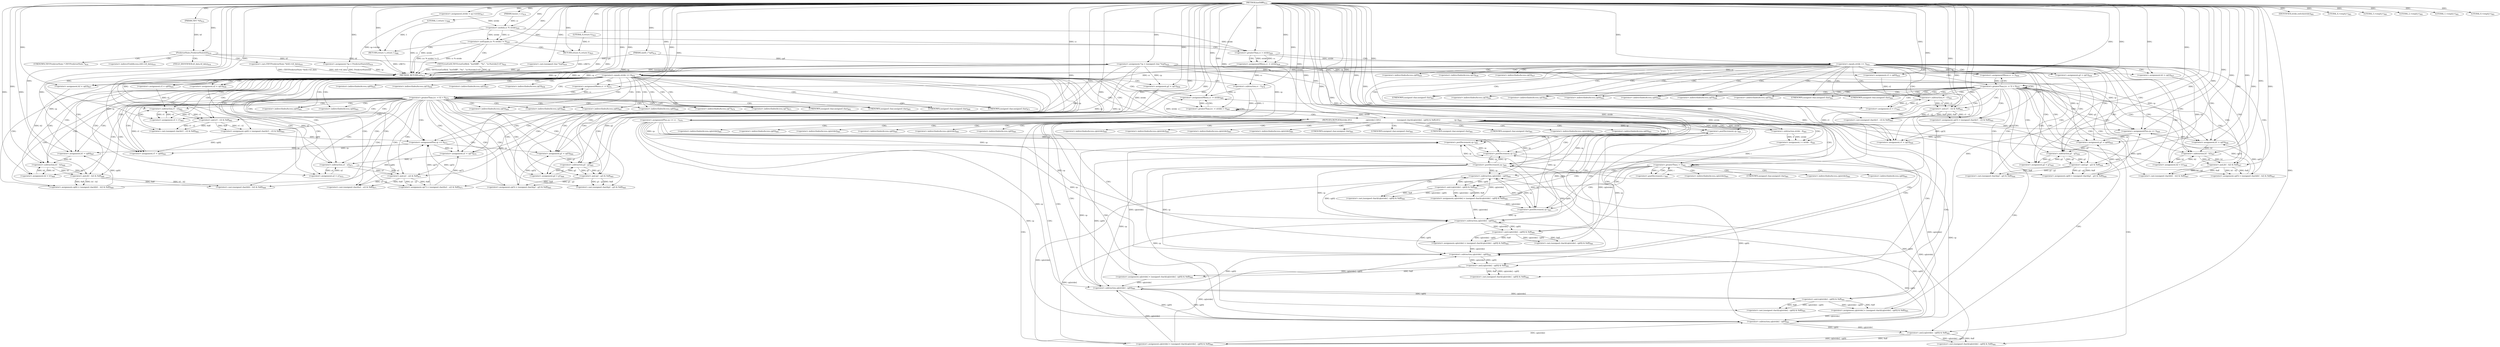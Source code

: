 digraph "horDiff8" {  
"37765" [label = <(METHOD,horDiff8)<SUB>614</SUB>> ]
"38162" [label = <(METHOD_RETURN,int)<SUB>614</SUB>> ]
"37766" [label = <(PARAM,TIFF *tif)<SUB>614</SUB>> ]
"37767" [label = <(PARAM,uint8_t *cp0)<SUB>614</SUB>> ]
"37768" [label = <(PARAM,tmsize_t cc)<SUB>614</SUB>> ]
"37771" [label = <(&lt;operator&gt;.assignment,*sp = PredictorState(tif))<SUB>616</SUB>> ]
"37782" [label = <(&lt;operator&gt;.assignment,stride = sp-&gt;stride)<SUB>617</SUB>> ]
"37788" [label = <(&lt;operator&gt;.assignment,*cp = (unsigned char *)cp0)<SUB>618</SUB>> ]
"38160" [label = <(RETURN,return 1;,return 1;)<SUB>688</SUB>> ]
"37794" [label = <(&lt;operator&gt;.notEquals,(cc % stride) != 0)<SUB>620</SUB>> ]
"37808" [label = <(&lt;operator&gt;.greaterThan,cc &gt; stride)<SUB>626</SUB>> ]
"38161" [label = <(LITERAL,1,return 1;)<SUB>688</SUB>> ]
"37773" [label = <(PredictorState,PredictorState(tif))<SUB>616</SUB>> ]
"37790" [label = <(&lt;operator&gt;.cast,(unsigned char *)cp0)<SUB>618</SUB>> ]
"37800" [label = <(TIFFErrorExtR,TIFFErrorExtR(tif, &quot;horDiff8&quot;, &quot;%s&quot;, &quot;(cc%stride)!=0&quot;))<SUB>622</SUB>> ]
"37805" [label = <(RETURN,return 0;,return 0;)<SUB>623</SUB>> ]
"37812" [label = <(&lt;operator&gt;.assignmentMinus,cc -= stride)<SUB>628</SUB>> ]
"37776" [label = <(&lt;operator&gt;.cast,(TIFFPredictorState *)(tif)-&gt;tif_data)<SUB>616</SUB>> ]
"37795" [label = <(&lt;operator&gt;.modulo,cc % stride)<SUB>620</SUB>> ]
"37806" [label = <(LITERAL,0,return 0;)<SUB>623</SUB>> ]
"37816" [label = <(&lt;operator&gt;.equals,stride == 3)<SUB>632</SUB>> ]
"37824" [label = <(&lt;operator&gt;.assignment,r2 = cp[0])<SUB>635</SUB>> ]
"37830" [label = <(&lt;operator&gt;.assignment,g2 = cp[1])<SUB>636</SUB>> ]
"37836" [label = <(&lt;operator&gt;.assignment,b2 = cp[2])<SUB>637</SUB>> ]
"37903" [label = <(&lt;operator&gt;.greaterThan,(cc -= 3) &gt; 0)<SUB>650</SUB>> ]
"37843" [label = <(&lt;operator&gt;.assignment,r1 = cp[3])<SUB>640</SUB>> ]
"37848" [label = <(&lt;operator&gt;.assignment,cp[3] = (unsigned char)((r1 - r2) &amp; 0xff))<SUB>641</SUB>> ]
"37859" [label = <(&lt;operator&gt;.assignment,r2 = r1)<SUB>642</SUB>> ]
"37862" [label = <(&lt;operator&gt;.assignment,g1 = cp[4])<SUB>643</SUB>> ]
"37867" [label = <(&lt;operator&gt;.assignment,cp[4] = (unsigned char)((g1 - g2) &amp; 0xff))<SUB>644</SUB>> ]
"37878" [label = <(&lt;operator&gt;.assignment,g2 = g1)<SUB>645</SUB>> ]
"37881" [label = <(&lt;operator&gt;.assignment,b1 = cp[5])<SUB>646</SUB>> ]
"37886" [label = <(&lt;operator&gt;.assignment,cp[5] = (unsigned char)((b1 - b2) &amp; 0xff))<SUB>647</SUB>> ]
"37897" [label = <(&lt;operator&gt;.assignment,b2 = b1)<SUB>648</SUB>> ]
"37900" [label = <(&lt;operator&gt;.assignmentPlus,cp += 3)<SUB>649</SUB>> ]
"37911" [label = <(&lt;operator&gt;.equals,stride == 4)<SUB>652</SUB>> ]
"37904" [label = <(&lt;operator&gt;.assignmentMinus,cc -= 3)<SUB>650</SUB>> ]
"37920" [label = <(&lt;operator&gt;.assignment,r2 = cp[0])<SUB>655</SUB>> ]
"37926" [label = <(&lt;operator&gt;.assignment,g2 = cp[1])<SUB>656</SUB>> ]
"37932" [label = <(&lt;operator&gt;.assignment,b2 = cp[2])<SUB>657</SUB>> ]
"37938" [label = <(&lt;operator&gt;.assignment,a2 = cp[3])<SUB>658</SUB>> ]
"37852" [label = <(&lt;operator&gt;.cast,(unsigned char)((r1 - r2) &amp; 0xff))<SUB>641</SUB>> ]
"37871" [label = <(&lt;operator&gt;.cast,(unsigned char)((g1 - g2) &amp; 0xff))<SUB>644</SUB>> ]
"37890" [label = <(&lt;operator&gt;.cast,(unsigned char)((b1 - b2) &amp; 0xff))<SUB>647</SUB>> ]
"38024" [label = <(&lt;operator&gt;.greaterThan,(cc -= 4) &gt; 0)<SUB>674</SUB>> ]
"38031" [label = <(&lt;operator&gt;.assignmentPlus,cp += cc - 1)<SUB>678</SUB>> ]
"37854" [label = <(&lt;operator&gt;.and,(r1 - r2) &amp; 0xff)<SUB>641</SUB>> ]
"37873" [label = <(&lt;operator&gt;.and,(g1 - g2) &amp; 0xff)<SUB>644</SUB>> ]
"37892" [label = <(&lt;operator&gt;.and,(b1 - b2) &amp; 0xff)<SUB>647</SUB>> ]
"37945" [label = <(&lt;operator&gt;.assignment,r1 = cp[4])<SUB>661</SUB>> ]
"37950" [label = <(&lt;operator&gt;.assignment,cp[4] = (unsigned char)((r1 - r2) &amp; 0xff))<SUB>662</SUB>> ]
"37961" [label = <(&lt;operator&gt;.assignment,r2 = r1)<SUB>663</SUB>> ]
"37964" [label = <(&lt;operator&gt;.assignment,g1 = cp[5])<SUB>664</SUB>> ]
"37969" [label = <(&lt;operator&gt;.assignment,cp[5] = (unsigned char)((g1 - g2) &amp; 0xff))<SUB>665</SUB>> ]
"37980" [label = <(&lt;operator&gt;.assignment,g2 = g1)<SUB>666</SUB>> ]
"37983" [label = <(&lt;operator&gt;.assignment,b1 = cp[6])<SUB>667</SUB>> ]
"37988" [label = <(&lt;operator&gt;.assignment,cp[6] = (unsigned char)((b1 - b2) &amp; 0xff))<SUB>668</SUB>> ]
"37999" [label = <(&lt;operator&gt;.assignment,b2 = b1)<SUB>669</SUB>> ]
"38002" [label = <(&lt;operator&gt;.assignment,a1 = cp[7])<SUB>670</SUB>> ]
"38007" [label = <(&lt;operator&gt;.assignment,cp[7] = (unsigned char)((a1 - a2) &amp; 0xff))<SUB>671</SUB>> ]
"38018" [label = <(&lt;operator&gt;.assignment,a2 = a1)<SUB>672</SUB>> ]
"38021" [label = <(&lt;operator&gt;.assignmentPlus,cp += 4)<SUB>673</SUB>> ]
"38155" [label = <(&lt;operator&gt;.greaterThan,(cc -= stride) &gt; 0)<SUB>685</SUB>> ]
"37855" [label = <(&lt;operator&gt;.subtraction,r1 - r2)<SUB>641</SUB>> ]
"37874" [label = <(&lt;operator&gt;.subtraction,g1 - g2)<SUB>644</SUB>> ]
"37893" [label = <(&lt;operator&gt;.subtraction,b1 - b2)<SUB>647</SUB>> ]
"38025" [label = <(&lt;operator&gt;.assignmentMinus,cc -= 4)<SUB>674</SUB>> ]
"38033" [label = <(&lt;operator&gt;.subtraction,cc - 1)<SUB>678</SUB>> ]
"38038" [label = <(REPEAT4,REPEAT4(stride,\012                        cp[stride] =\012                            (unsigned char)((cp[stride] - cp[0]) &amp; 0xff);\012                        cp--))<SUB>681</SUB>> ]
"37954" [label = <(&lt;operator&gt;.cast,(unsigned char)((r1 - r2) &amp; 0xff))<SUB>662</SUB>> ]
"37973" [label = <(&lt;operator&gt;.cast,(unsigned char)((g1 - g2) &amp; 0xff))<SUB>665</SUB>> ]
"37992" [label = <(&lt;operator&gt;.cast,(unsigned char)((b1 - b2) &amp; 0xff))<SUB>668</SUB>> ]
"38011" [label = <(&lt;operator&gt;.cast,(unsigned char)((a1 - a2) &amp; 0xff))<SUB>671</SUB>> ]
"38156" [label = <(&lt;operator&gt;.assignmentMinus,cc -= stride)<SUB>685</SUB>> ]
"37956" [label = <(&lt;operator&gt;.and,(r1 - r2) &amp; 0xff)<SUB>662</SUB>> ]
"37975" [label = <(&lt;operator&gt;.and,(g1 - g2) &amp; 0xff)<SUB>665</SUB>> ]
"37994" [label = <(&lt;operator&gt;.and,(b1 - b2) &amp; 0xff)<SUB>668</SUB>> ]
"38013" [label = <(&lt;operator&gt;.and,(a1 - a2) &amp; 0xff)<SUB>671</SUB>> ]
"37957" [label = <(&lt;operator&gt;.subtraction,r1 - r2)<SUB>662</SUB>> ]
"37976" [label = <(&lt;operator&gt;.subtraction,g1 - g2)<SUB>665</SUB>> ]
"37995" [label = <(&lt;operator&gt;.subtraction,b1 - b2)<SUB>668</SUB>> ]
"38014" [label = <(&lt;operator&gt;.subtraction,a1 - a2)<SUB>671</SUB>> ]
"38042" [label = <(IDENTIFIER,stride,switch(stride))<SUB>681</SUB>> ]
"38078" [label = <(LITERAL,4,&lt;empty&gt;)<SUB>681</SUB>> ]
"38079" [label = <(&lt;operator&gt;.assignment,cp[stride] = (unsigned char)((cp[stride] - cp[0]) &amp; 0xff))<SUB>681</SUB>> ]
"38094" [label = <(&lt;operator&gt;.postDecrement,cp--)<SUB>681</SUB>> ]
"38097" [label = <(LITERAL,3,&lt;empty&gt;)<SUB>681</SUB>> ]
"38098" [label = <(&lt;operator&gt;.assignment,cp[stride] = (unsigned char)((cp[stride] - cp[0]) &amp; 0xff))<SUB>681</SUB>> ]
"38113" [label = <(&lt;operator&gt;.postDecrement,cp--)<SUB>681</SUB>> ]
"38116" [label = <(LITERAL,2,&lt;empty&gt;)<SUB>681</SUB>> ]
"38117" [label = <(&lt;operator&gt;.assignment,cp[stride] = (unsigned char)((cp[stride] - cp[0]) &amp; 0xff))<SUB>681</SUB>> ]
"38132" [label = <(&lt;operator&gt;.postDecrement,cp--)<SUB>681</SUB>> ]
"38135" [label = <(LITERAL,1,&lt;empty&gt;)<SUB>681</SUB>> ]
"38136" [label = <(&lt;operator&gt;.assignment,cp[stride] = (unsigned char)((cp[stride] - cp[0]) &amp; 0xff))<SUB>681</SUB>> ]
"38151" [label = <(&lt;operator&gt;.postDecrement,cp--)<SUB>681</SUB>> ]
"38154" [label = <(LITERAL,0,&lt;empty&gt;)<SUB>681</SUB>> ]
"38054" [label = <(&lt;operator&gt;.greaterThan,i &gt; 0)<SUB>681</SUB>> ]
"38057" [label = <(&lt;operator&gt;.postDecrement,i--)<SUB>681</SUB>> ]
"38083" [label = <(&lt;operator&gt;.cast,(unsigned char)((cp[stride] - cp[0]) &amp; 0xff))<SUB>681</SUB>> ]
"38102" [label = <(&lt;operator&gt;.cast,(unsigned char)((cp[stride] - cp[0]) &amp; 0xff))<SUB>681</SUB>> ]
"38121" [label = <(&lt;operator&gt;.cast,(unsigned char)((cp[stride] - cp[0]) &amp; 0xff))<SUB>681</SUB>> ]
"38140" [label = <(&lt;operator&gt;.cast,(unsigned char)((cp[stride] - cp[0]) &amp; 0xff))<SUB>681</SUB>> ]
"38049" [label = <(&lt;operator&gt;.assignment,i = stride - 4)<SUB>681</SUB>> ]
"38060" [label = <(&lt;operator&gt;.assignment,cp[stride] = (unsigned char)((cp[stride] - cp[0]) &amp; 0xff))<SUB>681</SUB>> ]
"38075" [label = <(&lt;operator&gt;.postDecrement,cp--)<SUB>681</SUB>> ]
"38085" [label = <(&lt;operator&gt;.and,(cp[stride] - cp[0]) &amp; 0xff)<SUB>681</SUB>> ]
"38104" [label = <(&lt;operator&gt;.and,(cp[stride] - cp[0]) &amp; 0xff)<SUB>681</SUB>> ]
"38123" [label = <(&lt;operator&gt;.and,(cp[stride] - cp[0]) &amp; 0xff)<SUB>681</SUB>> ]
"38142" [label = <(&lt;operator&gt;.and,(cp[stride] - cp[0]) &amp; 0xff)<SUB>681</SUB>> ]
"38086" [label = <(&lt;operator&gt;.subtraction,cp[stride] - cp[0])<SUB>681</SUB>> ]
"38105" [label = <(&lt;operator&gt;.subtraction,cp[stride] - cp[0])<SUB>681</SUB>> ]
"38124" [label = <(&lt;operator&gt;.subtraction,cp[stride] - cp[0])<SUB>681</SUB>> ]
"38143" [label = <(&lt;operator&gt;.subtraction,cp[stride] - cp[0])<SUB>681</SUB>> ]
"38051" [label = <(&lt;operator&gt;.subtraction,stride - 4)<SUB>681</SUB>> ]
"38064" [label = <(&lt;operator&gt;.cast,(unsigned char)((cp[stride] - cp[0]) &amp; 0xff))<SUB>681</SUB>> ]
"38066" [label = <(&lt;operator&gt;.and,(cp[stride] - cp[0]) &amp; 0xff)<SUB>681</SUB>> ]
"38067" [label = <(&lt;operator&gt;.subtraction,cp[stride] - cp[0])<SUB>681</SUB>> ]
"37777" [label = <(UNKNOWN,TIFFPredictorState *,TIFFPredictorState *)<SUB>616</SUB>> ]
"37778" [label = <(&lt;operator&gt;.indirectFieldAccess,(tif)-&gt;tif_data)<SUB>616</SUB>> ]
"37780" [label = <(FIELD_IDENTIFIER,tif_data,tif_data)<SUB>616</SUB>> ]
"37826" [label = <(&lt;operator&gt;.indirectIndexAccess,cp[0])<SUB>635</SUB>> ]
"37832" [label = <(&lt;operator&gt;.indirectIndexAccess,cp[1])<SUB>636</SUB>> ]
"37838" [label = <(&lt;operator&gt;.indirectIndexAccess,cp[2])<SUB>637</SUB>> ]
"37845" [label = <(&lt;operator&gt;.indirectIndexAccess,cp[3])<SUB>640</SUB>> ]
"37849" [label = <(&lt;operator&gt;.indirectIndexAccess,cp[3])<SUB>641</SUB>> ]
"37864" [label = <(&lt;operator&gt;.indirectIndexAccess,cp[4])<SUB>643</SUB>> ]
"37868" [label = <(&lt;operator&gt;.indirectIndexAccess,cp[4])<SUB>644</SUB>> ]
"37883" [label = <(&lt;operator&gt;.indirectIndexAccess,cp[5])<SUB>646</SUB>> ]
"37887" [label = <(&lt;operator&gt;.indirectIndexAccess,cp[5])<SUB>647</SUB>> ]
"37853" [label = <(UNKNOWN,unsigned char,unsigned char)<SUB>641</SUB>> ]
"37872" [label = <(UNKNOWN,unsigned char,unsigned char)<SUB>644</SUB>> ]
"37891" [label = <(UNKNOWN,unsigned char,unsigned char)<SUB>647</SUB>> ]
"37922" [label = <(&lt;operator&gt;.indirectIndexAccess,cp[0])<SUB>655</SUB>> ]
"37928" [label = <(&lt;operator&gt;.indirectIndexAccess,cp[1])<SUB>656</SUB>> ]
"37934" [label = <(&lt;operator&gt;.indirectIndexAccess,cp[2])<SUB>657</SUB>> ]
"37940" [label = <(&lt;operator&gt;.indirectIndexAccess,cp[3])<SUB>658</SUB>> ]
"37947" [label = <(&lt;operator&gt;.indirectIndexAccess,cp[4])<SUB>661</SUB>> ]
"37951" [label = <(&lt;operator&gt;.indirectIndexAccess,cp[4])<SUB>662</SUB>> ]
"37966" [label = <(&lt;operator&gt;.indirectIndexAccess,cp[5])<SUB>664</SUB>> ]
"37970" [label = <(&lt;operator&gt;.indirectIndexAccess,cp[5])<SUB>665</SUB>> ]
"37985" [label = <(&lt;operator&gt;.indirectIndexAccess,cp[6])<SUB>667</SUB>> ]
"37989" [label = <(&lt;operator&gt;.indirectIndexAccess,cp[6])<SUB>668</SUB>> ]
"38004" [label = <(&lt;operator&gt;.indirectIndexAccess,cp[7])<SUB>670</SUB>> ]
"38008" [label = <(&lt;operator&gt;.indirectIndexAccess,cp[7])<SUB>671</SUB>> ]
"37955" [label = <(UNKNOWN,unsigned char,unsigned char)<SUB>662</SUB>> ]
"37974" [label = <(UNKNOWN,unsigned char,unsigned char)<SUB>665</SUB>> ]
"37993" [label = <(UNKNOWN,unsigned char,unsigned char)<SUB>668</SUB>> ]
"38012" [label = <(UNKNOWN,unsigned char,unsigned char)<SUB>671</SUB>> ]
"38080" [label = <(&lt;operator&gt;.indirectIndexAccess,cp[stride])<SUB>681</SUB>> ]
"38099" [label = <(&lt;operator&gt;.indirectIndexAccess,cp[stride])<SUB>681</SUB>> ]
"38118" [label = <(&lt;operator&gt;.indirectIndexAccess,cp[stride])<SUB>681</SUB>> ]
"38137" [label = <(&lt;operator&gt;.indirectIndexAccess,cp[stride])<SUB>681</SUB>> ]
"38084" [label = <(UNKNOWN,unsigned char,unsigned char)<SUB>681</SUB>> ]
"38103" [label = <(UNKNOWN,unsigned char,unsigned char)<SUB>681</SUB>> ]
"38122" [label = <(UNKNOWN,unsigned char,unsigned char)<SUB>681</SUB>> ]
"38141" [label = <(UNKNOWN,unsigned char,unsigned char)<SUB>681</SUB>> ]
"38061" [label = <(&lt;operator&gt;.indirectIndexAccess,cp[stride])<SUB>681</SUB>> ]
"38087" [label = <(&lt;operator&gt;.indirectIndexAccess,cp[stride])<SUB>681</SUB>> ]
"38090" [label = <(&lt;operator&gt;.indirectIndexAccess,cp[0])<SUB>681</SUB>> ]
"38106" [label = <(&lt;operator&gt;.indirectIndexAccess,cp[stride])<SUB>681</SUB>> ]
"38109" [label = <(&lt;operator&gt;.indirectIndexAccess,cp[0])<SUB>681</SUB>> ]
"38125" [label = <(&lt;operator&gt;.indirectIndexAccess,cp[stride])<SUB>681</SUB>> ]
"38128" [label = <(&lt;operator&gt;.indirectIndexAccess,cp[0])<SUB>681</SUB>> ]
"38144" [label = <(&lt;operator&gt;.indirectIndexAccess,cp[stride])<SUB>681</SUB>> ]
"38147" [label = <(&lt;operator&gt;.indirectIndexAccess,cp[0])<SUB>681</SUB>> ]
"38065" [label = <(UNKNOWN,unsigned char,unsigned char)<SUB>681</SUB>> ]
"38068" [label = <(&lt;operator&gt;.indirectIndexAccess,cp[stride])<SUB>681</SUB>> ]
"38071" [label = <(&lt;operator&gt;.indirectIndexAccess,cp[0])<SUB>681</SUB>> ]
  "37805" -> "38162"  [ label = "DDG: &lt;RET&gt;"] 
  "38160" -> "38162"  [ label = "DDG: &lt;RET&gt;"] 
  "37771" -> "38162"  [ label = "DDG: sp"] 
  "37771" -> "38162"  [ label = "DDG: PredictorState(tif)"] 
  "37776" -> "38162"  [ label = "DDG: (tif)-&gt;tif_data"] 
  "37776" -> "38162"  [ label = "DDG: (TIFFPredictorState *)(tif)-&gt;tif_data"] 
  "37782" -> "38162"  [ label = "DDG: sp-&gt;stride"] 
  "37788" -> "38162"  [ label = "DDG: cp"] 
  "37790" -> "38162"  [ label = "DDG: cp0"] 
  "37788" -> "38162"  [ label = "DDG: (unsigned char *)cp0"] 
  "37795" -> "38162"  [ label = "DDG: cc"] 
  "37795" -> "38162"  [ label = "DDG: stride"] 
  "37794" -> "38162"  [ label = "DDG: cc % stride"] 
  "37794" -> "38162"  [ label = "DDG: (cc % stride) != 0"] 
  "37800" -> "38162"  [ label = "DDG: tif"] 
  "37800" -> "38162"  [ label = "DDG: TIFFErrorExtR(tif, &quot;horDiff8&quot;, &quot;%s&quot;, &quot;(cc%stride)!=0&quot;)"] 
  "37765" -> "37766"  [ label = "DDG: "] 
  "37765" -> "37767"  [ label = "DDG: "] 
  "37765" -> "37768"  [ label = "DDG: "] 
  "37773" -> "37771"  [ label = "DDG: tif"] 
  "37767" -> "37788"  [ label = "DDG: cp0"] 
  "37765" -> "37788"  [ label = "DDG: "] 
  "38161" -> "38160"  [ label = "DDG: 1"] 
  "37765" -> "38160"  [ label = "DDG: "] 
  "37765" -> "37771"  [ label = "DDG: "] 
  "37765" -> "37782"  [ label = "DDG: "] 
  "37765" -> "38161"  [ label = "DDG: "] 
  "37766" -> "37773"  [ label = "DDG: tif"] 
  "37765" -> "37773"  [ label = "DDG: "] 
  "37767" -> "37790"  [ label = "DDG: cp0"] 
  "37765" -> "37790"  [ label = "DDG: "] 
  "37795" -> "37794"  [ label = "DDG: cc"] 
  "37795" -> "37794"  [ label = "DDG: stride"] 
  "37765" -> "37794"  [ label = "DDG: "] 
  "37806" -> "37805"  [ label = "DDG: 0"] 
  "37765" -> "37805"  [ label = "DDG: "] 
  "37795" -> "37808"  [ label = "DDG: cc"] 
  "37765" -> "37808"  [ label = "DDG: "] 
  "37795" -> "37808"  [ label = "DDG: stride"] 
  "37808" -> "37812"  [ label = "DDG: stride"] 
  "37765" -> "37812"  [ label = "DDG: "] 
  "37768" -> "37795"  [ label = "DDG: cc"] 
  "37765" -> "37795"  [ label = "DDG: "] 
  "37782" -> "37795"  [ label = "DDG: stride"] 
  "37773" -> "37800"  [ label = "DDG: tif"] 
  "37765" -> "37800"  [ label = "DDG: "] 
  "37765" -> "37806"  [ label = "DDG: "] 
  "37808" -> "37812"  [ label = "DDG: cc"] 
  "37765" -> "37816"  [ label = "DDG: "] 
  "37808" -> "37816"  [ label = "DDG: stride"] 
  "37788" -> "37824"  [ label = "DDG: cp"] 
  "37788" -> "37830"  [ label = "DDG: cp"] 
  "37788" -> "37836"  [ label = "DDG: cp"] 
  "37765" -> "37824"  [ label = "DDG: "] 
  "37765" -> "37830"  [ label = "DDG: "] 
  "37765" -> "37836"  [ label = "DDG: "] 
  "37788" -> "37843"  [ label = "DDG: cp"] 
  "37848" -> "37843"  [ label = "DDG: cp[3]"] 
  "37900" -> "37843"  [ label = "DDG: cp"] 
  "37854" -> "37848"  [ label = "DDG: r1 - r2"] 
  "37854" -> "37848"  [ label = "DDG: 0xff"] 
  "37855" -> "37859"  [ label = "DDG: r1"] 
  "37765" -> "37859"  [ label = "DDG: "] 
  "37788" -> "37862"  [ label = "DDG: cp"] 
  "37867" -> "37862"  [ label = "DDG: cp[4]"] 
  "37900" -> "37862"  [ label = "DDG: cp"] 
  "37873" -> "37867"  [ label = "DDG: g1 - g2"] 
  "37873" -> "37867"  [ label = "DDG: 0xff"] 
  "37874" -> "37878"  [ label = "DDG: g1"] 
  "37765" -> "37878"  [ label = "DDG: "] 
  "37788" -> "37881"  [ label = "DDG: cp"] 
  "37886" -> "37881"  [ label = "DDG: cp[5]"] 
  "37900" -> "37881"  [ label = "DDG: cp"] 
  "37892" -> "37886"  [ label = "DDG: b1 - b2"] 
  "37892" -> "37886"  [ label = "DDG: 0xff"] 
  "37893" -> "37897"  [ label = "DDG: b1"] 
  "37765" -> "37897"  [ label = "DDG: "] 
  "37765" -> "37900"  [ label = "DDG: "] 
  "37904" -> "37903"  [ label = "DDG: cc"] 
  "37765" -> "37903"  [ label = "DDG: "] 
  "37765" -> "37843"  [ label = "DDG: "] 
  "37765" -> "37862"  [ label = "DDG: "] 
  "37765" -> "37881"  [ label = "DDG: "] 
  "37788" -> "37900"  [ label = "DDG: cp"] 
  "37848" -> "37900"  [ label = "DDG: cp[3]"] 
  "37867" -> "37900"  [ label = "DDG: cp[4]"] 
  "37886" -> "37900"  [ label = "DDG: cp[5]"] 
  "37812" -> "37904"  [ label = "DDG: cc"] 
  "37765" -> "37904"  [ label = "DDG: "] 
  "37816" -> "37911"  [ label = "DDG: stride"] 
  "37765" -> "37911"  [ label = "DDG: "] 
  "37788" -> "37920"  [ label = "DDG: cp"] 
  "37788" -> "37926"  [ label = "DDG: cp"] 
  "37788" -> "37932"  [ label = "DDG: cp"] 
  "37788" -> "37938"  [ label = "DDG: cp"] 
  "37854" -> "37852"  [ label = "DDG: r1 - r2"] 
  "37854" -> "37852"  [ label = "DDG: 0xff"] 
  "37873" -> "37871"  [ label = "DDG: g1 - g2"] 
  "37873" -> "37871"  [ label = "DDG: 0xff"] 
  "37892" -> "37890"  [ label = "DDG: b1 - b2"] 
  "37892" -> "37890"  [ label = "DDG: 0xff"] 
  "37765" -> "37920"  [ label = "DDG: "] 
  "37765" -> "37926"  [ label = "DDG: "] 
  "37765" -> "37932"  [ label = "DDG: "] 
  "37765" -> "37938"  [ label = "DDG: "] 
  "38033" -> "38031"  [ label = "DDG: cc"] 
  "38033" -> "38031"  [ label = "DDG: 1"] 
  "37855" -> "37854"  [ label = "DDG: r1"] 
  "37855" -> "37854"  [ label = "DDG: r2"] 
  "37765" -> "37854"  [ label = "DDG: "] 
  "37874" -> "37873"  [ label = "DDG: g1"] 
  "37874" -> "37873"  [ label = "DDG: g2"] 
  "37765" -> "37873"  [ label = "DDG: "] 
  "37893" -> "37892"  [ label = "DDG: b1"] 
  "37893" -> "37892"  [ label = "DDG: b2"] 
  "37765" -> "37892"  [ label = "DDG: "] 
  "37788" -> "37945"  [ label = "DDG: cp"] 
  "37950" -> "37945"  [ label = "DDG: cp[4]"] 
  "38021" -> "37945"  [ label = "DDG: cp"] 
  "37956" -> "37950"  [ label = "DDG: r1 - r2"] 
  "37956" -> "37950"  [ label = "DDG: 0xff"] 
  "37957" -> "37961"  [ label = "DDG: r1"] 
  "37765" -> "37961"  [ label = "DDG: "] 
  "37788" -> "37964"  [ label = "DDG: cp"] 
  "37969" -> "37964"  [ label = "DDG: cp[5]"] 
  "38021" -> "37964"  [ label = "DDG: cp"] 
  "37975" -> "37969"  [ label = "DDG: g1 - g2"] 
  "37975" -> "37969"  [ label = "DDG: 0xff"] 
  "37976" -> "37980"  [ label = "DDG: g1"] 
  "37765" -> "37980"  [ label = "DDG: "] 
  "37788" -> "37983"  [ label = "DDG: cp"] 
  "37988" -> "37983"  [ label = "DDG: cp[6]"] 
  "38021" -> "37983"  [ label = "DDG: cp"] 
  "37994" -> "37988"  [ label = "DDG: b1 - b2"] 
  "37994" -> "37988"  [ label = "DDG: 0xff"] 
  "37995" -> "37999"  [ label = "DDG: b1"] 
  "37765" -> "37999"  [ label = "DDG: "] 
  "37788" -> "38002"  [ label = "DDG: cp"] 
  "38007" -> "38002"  [ label = "DDG: cp[7]"] 
  "38021" -> "38002"  [ label = "DDG: cp"] 
  "38013" -> "38007"  [ label = "DDG: a1 - a2"] 
  "38013" -> "38007"  [ label = "DDG: 0xff"] 
  "38014" -> "38018"  [ label = "DDG: a1"] 
  "37765" -> "38018"  [ label = "DDG: "] 
  "37765" -> "38021"  [ label = "DDG: "] 
  "38025" -> "38024"  [ label = "DDG: cc"] 
  "37765" -> "38024"  [ label = "DDG: "] 
  "37788" -> "38031"  [ label = "DDG: cp"] 
  "37765" -> "38031"  [ label = "DDG: "] 
  "37843" -> "37855"  [ label = "DDG: r1"] 
  "37765" -> "37855"  [ label = "DDG: "] 
  "37824" -> "37855"  [ label = "DDG: r2"] 
  "37859" -> "37855"  [ label = "DDG: r2"] 
  "37862" -> "37874"  [ label = "DDG: g1"] 
  "37765" -> "37874"  [ label = "DDG: "] 
  "37830" -> "37874"  [ label = "DDG: g2"] 
  "37878" -> "37874"  [ label = "DDG: g2"] 
  "37881" -> "37893"  [ label = "DDG: b1"] 
  "37765" -> "37893"  [ label = "DDG: "] 
  "37836" -> "37893"  [ label = "DDG: b2"] 
  "37897" -> "37893"  [ label = "DDG: b2"] 
  "37765" -> "37945"  [ label = "DDG: "] 
  "37765" -> "37964"  [ label = "DDG: "] 
  "37765" -> "37983"  [ label = "DDG: "] 
  "37765" -> "38002"  [ label = "DDG: "] 
  "37788" -> "38021"  [ label = "DDG: cp"] 
  "37950" -> "38021"  [ label = "DDG: cp[4]"] 
  "37969" -> "38021"  [ label = "DDG: cp[5]"] 
  "37988" -> "38021"  [ label = "DDG: cp[6]"] 
  "38007" -> "38021"  [ label = "DDG: cp[7]"] 
  "37812" -> "38025"  [ label = "DDG: cc"] 
  "37765" -> "38025"  [ label = "DDG: "] 
  "37812" -> "38033"  [ label = "DDG: cc"] 
  "37765" -> "38033"  [ label = "DDG: "] 
  "38156" -> "38155"  [ label = "DDG: cc"] 
  "38038" -> "38155"  [ label = "DDG: stride"] 
  "38051" -> "38155"  [ label = "DDG: stride"] 
  "37765" -> "38155"  [ label = "DDG: "] 
  "37956" -> "37954"  [ label = "DDG: r1 - r2"] 
  "37956" -> "37954"  [ label = "DDG: 0xff"] 
  "37975" -> "37973"  [ label = "DDG: g1 - g2"] 
  "37975" -> "37973"  [ label = "DDG: 0xff"] 
  "37994" -> "37992"  [ label = "DDG: b1 - b2"] 
  "37994" -> "37992"  [ label = "DDG: 0xff"] 
  "38013" -> "38011"  [ label = "DDG: a1 - a2"] 
  "38013" -> "38011"  [ label = "DDG: 0xff"] 
  "37911" -> "38038"  [ label = "DDG: stride"] 
  "37765" -> "38038"  [ label = "DDG: "] 
  "38051" -> "38038"  [ label = "DDG: stride"] 
  "38033" -> "38156"  [ label = "DDG: cc"] 
  "37765" -> "38156"  [ label = "DDG: "] 
  "38038" -> "38156"  [ label = "DDG: stride"] 
  "38051" -> "38156"  [ label = "DDG: stride"] 
  "37957" -> "37956"  [ label = "DDG: r1"] 
  "37957" -> "37956"  [ label = "DDG: r2"] 
  "37765" -> "37956"  [ label = "DDG: "] 
  "37976" -> "37975"  [ label = "DDG: g1"] 
  "37976" -> "37975"  [ label = "DDG: g2"] 
  "37765" -> "37975"  [ label = "DDG: "] 
  "37995" -> "37994"  [ label = "DDG: b1"] 
  "37995" -> "37994"  [ label = "DDG: b2"] 
  "37765" -> "37994"  [ label = "DDG: "] 
  "38014" -> "38013"  [ label = "DDG: a1"] 
  "38014" -> "38013"  [ label = "DDG: a2"] 
  "37765" -> "38013"  [ label = "DDG: "] 
  "37945" -> "37957"  [ label = "DDG: r1"] 
  "37765" -> "37957"  [ label = "DDG: "] 
  "37920" -> "37957"  [ label = "DDG: r2"] 
  "37961" -> "37957"  [ label = "DDG: r2"] 
  "37964" -> "37976"  [ label = "DDG: g1"] 
  "37765" -> "37976"  [ label = "DDG: "] 
  "37926" -> "37976"  [ label = "DDG: g2"] 
  "37980" -> "37976"  [ label = "DDG: g2"] 
  "37983" -> "37995"  [ label = "DDG: b1"] 
  "37765" -> "37995"  [ label = "DDG: "] 
  "37932" -> "37995"  [ label = "DDG: b2"] 
  "37999" -> "37995"  [ label = "DDG: b2"] 
  "38002" -> "38014"  [ label = "DDG: a1"] 
  "37765" -> "38014"  [ label = "DDG: "] 
  "37938" -> "38014"  [ label = "DDG: a2"] 
  "38018" -> "38014"  [ label = "DDG: a2"] 
  "37765" -> "38042"  [ label = "DDG: "] 
  "37765" -> "38078"  [ label = "DDG: "] 
  "38085" -> "38079"  [ label = "DDG: cp[stride] - cp[0]"] 
  "38085" -> "38079"  [ label = "DDG: 0xff"] 
  "37765" -> "38097"  [ label = "DDG: "] 
  "38104" -> "38098"  [ label = "DDG: cp[stride] - cp[0]"] 
  "38104" -> "38098"  [ label = "DDG: 0xff"] 
  "37765" -> "38116"  [ label = "DDG: "] 
  "38123" -> "38117"  [ label = "DDG: cp[stride] - cp[0]"] 
  "38123" -> "38117"  [ label = "DDG: 0xff"] 
  "37765" -> "38135"  [ label = "DDG: "] 
  "38142" -> "38136"  [ label = "DDG: cp[stride] - cp[0]"] 
  "38142" -> "38136"  [ label = "DDG: 0xff"] 
  "37765" -> "38154"  [ label = "DDG: "] 
  "38031" -> "38094"  [ label = "DDG: cp"] 
  "38079" -> "38094"  [ label = "DDG: cp[stride]"] 
  "38086" -> "38094"  [ label = "DDG: cp[0]"] 
  "38151" -> "38094"  [ label = "DDG: cp"] 
  "38075" -> "38094"  [ label = "DDG: cp"] 
  "37765" -> "38094"  [ label = "DDG: "] 
  "38031" -> "38113"  [ label = "DDG: cp"] 
  "38094" -> "38113"  [ label = "DDG: cp"] 
  "38098" -> "38113"  [ label = "DDG: cp[stride]"] 
  "38105" -> "38113"  [ label = "DDG: cp[0]"] 
  "38151" -> "38113"  [ label = "DDG: cp"] 
  "37765" -> "38113"  [ label = "DDG: "] 
  "38031" -> "38132"  [ label = "DDG: cp"] 
  "38113" -> "38132"  [ label = "DDG: cp"] 
  "38117" -> "38132"  [ label = "DDG: cp[stride]"] 
  "38124" -> "38132"  [ label = "DDG: cp[0]"] 
  "38151" -> "38132"  [ label = "DDG: cp"] 
  "37765" -> "38132"  [ label = "DDG: "] 
  "38031" -> "38151"  [ label = "DDG: cp"] 
  "38132" -> "38151"  [ label = "DDG: cp"] 
  "38136" -> "38151"  [ label = "DDG: cp[stride]"] 
  "38143" -> "38151"  [ label = "DDG: cp[0]"] 
  "37765" -> "38151"  [ label = "DDG: "] 
  "38085" -> "38083"  [ label = "DDG: cp[stride] - cp[0]"] 
  "38085" -> "38083"  [ label = "DDG: 0xff"] 
  "38104" -> "38102"  [ label = "DDG: cp[stride] - cp[0]"] 
  "38104" -> "38102"  [ label = "DDG: 0xff"] 
  "38123" -> "38121"  [ label = "DDG: cp[stride] - cp[0]"] 
  "38123" -> "38121"  [ label = "DDG: 0xff"] 
  "38142" -> "38140"  [ label = "DDG: cp[stride] - cp[0]"] 
  "38142" -> "38140"  [ label = "DDG: 0xff"] 
  "38051" -> "38049"  [ label = "DDG: stride"] 
  "38051" -> "38049"  [ label = "DDG: 4"] 
  "38049" -> "38054"  [ label = "DDG: i"] 
  "38057" -> "38054"  [ label = "DDG: i"] 
  "37765" -> "38054"  [ label = "DDG: "] 
  "38054" -> "38057"  [ label = "DDG: i"] 
  "37765" -> "38057"  [ label = "DDG: "] 
  "38066" -> "38060"  [ label = "DDG: cp[stride] - cp[0]"] 
  "38066" -> "38060"  [ label = "DDG: 0xff"] 
  "38086" -> "38085"  [ label = "DDG: cp[stride]"] 
  "38086" -> "38085"  [ label = "DDG: cp[0]"] 
  "37765" -> "38085"  [ label = "DDG: "] 
  "38105" -> "38104"  [ label = "DDG: cp[stride]"] 
  "38105" -> "38104"  [ label = "DDG: cp[0]"] 
  "37765" -> "38104"  [ label = "DDG: "] 
  "38124" -> "38123"  [ label = "DDG: cp[stride]"] 
  "38124" -> "38123"  [ label = "DDG: cp[0]"] 
  "37765" -> "38123"  [ label = "DDG: "] 
  "38143" -> "38142"  [ label = "DDG: cp[stride]"] 
  "38143" -> "38142"  [ label = "DDG: cp[0]"] 
  "37765" -> "38142"  [ label = "DDG: "] 
  "37765" -> "38049"  [ label = "DDG: "] 
  "38031" -> "38075"  [ label = "DDG: cp"] 
  "38151" -> "38075"  [ label = "DDG: cp"] 
  "38060" -> "38075"  [ label = "DDG: cp[stride]"] 
  "38067" -> "38075"  [ label = "DDG: cp[0]"] 
  "37765" -> "38075"  [ label = "DDG: "] 
  "38031" -> "38086"  [ label = "DDG: cp"] 
  "38136" -> "38086"  [ label = "DDG: cp[stride]"] 
  "38151" -> "38086"  [ label = "DDG: cp"] 
  "38060" -> "38086"  [ label = "DDG: cp[stride]"] 
  "38075" -> "38086"  [ label = "DDG: cp"] 
  "38143" -> "38086"  [ label = "DDG: cp[0]"] 
  "38067" -> "38086"  [ label = "DDG: cp[0]"] 
  "38031" -> "38105"  [ label = "DDG: cp"] 
  "38079" -> "38105"  [ label = "DDG: cp[stride]"] 
  "38094" -> "38105"  [ label = "DDG: cp"] 
  "38136" -> "38105"  [ label = "DDG: cp[stride]"] 
  "38151" -> "38105"  [ label = "DDG: cp"] 
  "38086" -> "38105"  [ label = "DDG: cp[0]"] 
  "38143" -> "38105"  [ label = "DDG: cp[0]"] 
  "38031" -> "38124"  [ label = "DDG: cp"] 
  "38098" -> "38124"  [ label = "DDG: cp[stride]"] 
  "38113" -> "38124"  [ label = "DDG: cp"] 
  "38136" -> "38124"  [ label = "DDG: cp[stride]"] 
  "38151" -> "38124"  [ label = "DDG: cp"] 
  "38105" -> "38124"  [ label = "DDG: cp[0]"] 
  "38143" -> "38124"  [ label = "DDG: cp[0]"] 
  "38031" -> "38143"  [ label = "DDG: cp"] 
  "38117" -> "38143"  [ label = "DDG: cp[stride]"] 
  "38132" -> "38143"  [ label = "DDG: cp"] 
  "38136" -> "38143"  [ label = "DDG: cp[stride]"] 
  "38151" -> "38143"  [ label = "DDG: cp"] 
  "38124" -> "38143"  [ label = "DDG: cp[0]"] 
  "38038" -> "38051"  [ label = "DDG: stride"] 
  "37765" -> "38051"  [ label = "DDG: "] 
  "38066" -> "38064"  [ label = "DDG: cp[stride] - cp[0]"] 
  "38066" -> "38064"  [ label = "DDG: 0xff"] 
  "38067" -> "38066"  [ label = "DDG: cp[stride]"] 
  "38067" -> "38066"  [ label = "DDG: cp[0]"] 
  "37765" -> "38066"  [ label = "DDG: "] 
  "38031" -> "38067"  [ label = "DDG: cp"] 
  "38136" -> "38067"  [ label = "DDG: cp[stride]"] 
  "38151" -> "38067"  [ label = "DDG: cp"] 
  "38060" -> "38067"  [ label = "DDG: cp[stride]"] 
  "38075" -> "38067"  [ label = "DDG: cp"] 
  "38143" -> "38067"  [ label = "DDG: cp[0]"] 
  "37773" -> "37780"  [ label = "CDG: "] 
  "37773" -> "37778"  [ label = "CDG: "] 
  "37773" -> "37777"  [ label = "CDG: "] 
  "37773" -> "37776"  [ label = "CDG: "] 
  "37794" -> "37800"  [ label = "CDG: "] 
  "37794" -> "37805"  [ label = "CDG: "] 
  "37794" -> "38160"  [ label = "CDG: "] 
  "37794" -> "37808"  [ label = "CDG: "] 
  "37808" -> "37816"  [ label = "CDG: "] 
  "37808" -> "37812"  [ label = "CDG: "] 
  "37816" -> "37881"  [ label = "CDG: "] 
  "37816" -> "37862"  [ label = "CDG: "] 
  "37816" -> "37868"  [ label = "CDG: "] 
  "37816" -> "37900"  [ label = "CDG: "] 
  "37816" -> "37874"  [ label = "CDG: "] 
  "37816" -> "37867"  [ label = "CDG: "] 
  "37816" -> "37904"  [ label = "CDG: "] 
  "37816" -> "37824"  [ label = "CDG: "] 
  "37816" -> "37855"  [ label = "CDG: "] 
  "37816" -> "37852"  [ label = "CDG: "] 
  "37816" -> "37890"  [ label = "CDG: "] 
  "37816" -> "37854"  [ label = "CDG: "] 
  "37816" -> "37883"  [ label = "CDG: "] 
  "37816" -> "37836"  [ label = "CDG: "] 
  "37816" -> "37838"  [ label = "CDG: "] 
  "37816" -> "37878"  [ label = "CDG: "] 
  "37816" -> "37911"  [ label = "CDG: "] 
  "37816" -> "37873"  [ label = "CDG: "] 
  "37816" -> "37892"  [ label = "CDG: "] 
  "37816" -> "37832"  [ label = "CDG: "] 
  "37816" -> "37897"  [ label = "CDG: "] 
  "37816" -> "37891"  [ label = "CDG: "] 
  "37816" -> "37853"  [ label = "CDG: "] 
  "37816" -> "37830"  [ label = "CDG: "] 
  "37816" -> "37848"  [ label = "CDG: "] 
  "37816" -> "37864"  [ label = "CDG: "] 
  "37816" -> "37859"  [ label = "CDG: "] 
  "37816" -> "37871"  [ label = "CDG: "] 
  "37816" -> "37849"  [ label = "CDG: "] 
  "37816" -> "37893"  [ label = "CDG: "] 
  "37816" -> "37843"  [ label = "CDG: "] 
  "37816" -> "37886"  [ label = "CDG: "] 
  "37816" -> "37872"  [ label = "CDG: "] 
  "37816" -> "37903"  [ label = "CDG: "] 
  "37816" -> "37826"  [ label = "CDG: "] 
  "37816" -> "37845"  [ label = "CDG: "] 
  "37816" -> "37887"  [ label = "CDG: "] 
  "37903" -> "37881"  [ label = "CDG: "] 
  "37903" -> "37862"  [ label = "CDG: "] 
  "37903" -> "37868"  [ label = "CDG: "] 
  "37903" -> "37900"  [ label = "CDG: "] 
  "37903" -> "37874"  [ label = "CDG: "] 
  "37903" -> "37867"  [ label = "CDG: "] 
  "37903" -> "37904"  [ label = "CDG: "] 
  "37903" -> "37855"  [ label = "CDG: "] 
  "37903" -> "37852"  [ label = "CDG: "] 
  "37903" -> "37890"  [ label = "CDG: "] 
  "37903" -> "37854"  [ label = "CDG: "] 
  "37903" -> "37883"  [ label = "CDG: "] 
  "37903" -> "37878"  [ label = "CDG: "] 
  "37903" -> "37873"  [ label = "CDG: "] 
  "37903" -> "37892"  [ label = "CDG: "] 
  "37903" -> "37897"  [ label = "CDG: "] 
  "37903" -> "37891"  [ label = "CDG: "] 
  "37903" -> "37853"  [ label = "CDG: "] 
  "37903" -> "37848"  [ label = "CDG: "] 
  "37903" -> "37864"  [ label = "CDG: "] 
  "37903" -> "37859"  [ label = "CDG: "] 
  "37903" -> "37871"  [ label = "CDG: "] 
  "37903" -> "37849"  [ label = "CDG: "] 
  "37903" -> "37893"  [ label = "CDG: "] 
  "37903" -> "37843"  [ label = "CDG: "] 
  "37903" -> "37886"  [ label = "CDG: "] 
  "37903" -> "37872"  [ label = "CDG: "] 
  "37903" -> "37903"  [ label = "CDG: "] 
  "37903" -> "37845"  [ label = "CDG: "] 
  "37903" -> "37887"  [ label = "CDG: "] 
  "37911" -> "37976"  [ label = "CDG: "] 
  "37911" -> "37922"  [ label = "CDG: "] 
  "37911" -> "37995"  [ label = "CDG: "] 
  "37911" -> "37956"  [ label = "CDG: "] 
  "37911" -> "38021"  [ label = "CDG: "] 
  "37911" -> "37974"  [ label = "CDG: "] 
  "37911" -> "37994"  [ label = "CDG: "] 
  "37911" -> "37934"  [ label = "CDG: "] 
  "37911" -> "37999"  [ label = "CDG: "] 
  "37911" -> "37983"  [ label = "CDG: "] 
  "37911" -> "37961"  [ label = "CDG: "] 
  "37911" -> "38008"  [ label = "CDG: "] 
  "37911" -> "37920"  [ label = "CDG: "] 
  "37911" -> "37988"  [ label = "CDG: "] 
  "37911" -> "38025"  [ label = "CDG: "] 
  "37911" -> "37980"  [ label = "CDG: "] 
  "37911" -> "37951"  [ label = "CDG: "] 
  "37911" -> "37928"  [ label = "CDG: "] 
  "37911" -> "38024"  [ label = "CDG: "] 
  "37911" -> "38155"  [ label = "CDG: "] 
  "37911" -> "37966"  [ label = "CDG: "] 
  "37911" -> "37989"  [ label = "CDG: "] 
  "37911" -> "37973"  [ label = "CDG: "] 
  "37911" -> "38011"  [ label = "CDG: "] 
  "37911" -> "37957"  [ label = "CDG: "] 
  "37911" -> "38004"  [ label = "CDG: "] 
  "37911" -> "37947"  [ label = "CDG: "] 
  "37911" -> "37993"  [ label = "CDG: "] 
  "37911" -> "38012"  [ label = "CDG: "] 
  "37911" -> "38002"  [ label = "CDG: "] 
  "37911" -> "38018"  [ label = "CDG: "] 
  "37911" -> "37975"  [ label = "CDG: "] 
  "37911" -> "37992"  [ label = "CDG: "] 
  "37911" -> "37964"  [ label = "CDG: "] 
  "37911" -> "38013"  [ label = "CDG: "] 
  "37911" -> "38156"  [ label = "CDG: "] 
  "37911" -> "37970"  [ label = "CDG: "] 
  "37911" -> "37969"  [ label = "CDG: "] 
  "37911" -> "37955"  [ label = "CDG: "] 
  "37911" -> "37940"  [ label = "CDG: "] 
  "37911" -> "38007"  [ label = "CDG: "] 
  "37911" -> "37932"  [ label = "CDG: "] 
  "37911" -> "37945"  [ label = "CDG: "] 
  "37911" -> "38031"  [ label = "CDG: "] 
  "37911" -> "38014"  [ label = "CDG: "] 
  "37911" -> "37950"  [ label = "CDG: "] 
  "37911" -> "37926"  [ label = "CDG: "] 
  "37911" -> "38033"  [ label = "CDG: "] 
  "37911" -> "38038"  [ label = "CDG: "] 
  "37911" -> "37985"  [ label = "CDG: "] 
  "37911" -> "37938"  [ label = "CDG: "] 
  "37911" -> "37954"  [ label = "CDG: "] 
  "38024" -> "37976"  [ label = "CDG: "] 
  "38024" -> "37995"  [ label = "CDG: "] 
  "38024" -> "37956"  [ label = "CDG: "] 
  "38024" -> "38021"  [ label = "CDG: "] 
  "38024" -> "37974"  [ label = "CDG: "] 
  "38024" -> "37994"  [ label = "CDG: "] 
  "38024" -> "37999"  [ label = "CDG: "] 
  "38024" -> "37983"  [ label = "CDG: "] 
  "38024" -> "37961"  [ label = "CDG: "] 
  "38024" -> "38008"  [ label = "CDG: "] 
  "38024" -> "37988"  [ label = "CDG: "] 
  "38024" -> "38025"  [ label = "CDG: "] 
  "38024" -> "37980"  [ label = "CDG: "] 
  "38024" -> "37951"  [ label = "CDG: "] 
  "38024" -> "38024"  [ label = "CDG: "] 
  "38024" -> "37966"  [ label = "CDG: "] 
  "38024" -> "37989"  [ label = "CDG: "] 
  "38024" -> "37973"  [ label = "CDG: "] 
  "38024" -> "38011"  [ label = "CDG: "] 
  "38024" -> "37957"  [ label = "CDG: "] 
  "38024" -> "38004"  [ label = "CDG: "] 
  "38024" -> "37947"  [ label = "CDG: "] 
  "38024" -> "37993"  [ label = "CDG: "] 
  "38024" -> "38012"  [ label = "CDG: "] 
  "38024" -> "38002"  [ label = "CDG: "] 
  "38024" -> "38018"  [ label = "CDG: "] 
  "38024" -> "37975"  [ label = "CDG: "] 
  "38024" -> "37992"  [ label = "CDG: "] 
  "38024" -> "37964"  [ label = "CDG: "] 
  "38024" -> "38013"  [ label = "CDG: "] 
  "38024" -> "37970"  [ label = "CDG: "] 
  "38024" -> "37969"  [ label = "CDG: "] 
  "38024" -> "37955"  [ label = "CDG: "] 
  "38024" -> "38007"  [ label = "CDG: "] 
  "38024" -> "37945"  [ label = "CDG: "] 
  "38024" -> "38014"  [ label = "CDG: "] 
  "38024" -> "37950"  [ label = "CDG: "] 
  "38024" -> "37985"  [ label = "CDG: "] 
  "38024" -> "37954"  [ label = "CDG: "] 
  "38155" -> "38155"  [ label = "CDG: "] 
  "38155" -> "38156"  [ label = "CDG: "] 
  "38155" -> "38038"  [ label = "CDG: "] 
  "38038" -> "38103"  [ label = "CDG: "] 
  "38038" -> "38144"  [ label = "CDG: "] 
  "38038" -> "38109"  [ label = "CDG: "] 
  "38038" -> "38123"  [ label = "CDG: "] 
  "38038" -> "38137"  [ label = "CDG: "] 
  "38038" -> "38141"  [ label = "CDG: "] 
  "38038" -> "38049"  [ label = "CDG: "] 
  "38038" -> "38104"  [ label = "CDG: "] 
  "38038" -> "38099"  [ label = "CDG: "] 
  "38038" -> "38118"  [ label = "CDG: "] 
  "38038" -> "38122"  [ label = "CDG: "] 
  "38038" -> "38136"  [ label = "CDG: "] 
  "38038" -> "38125"  [ label = "CDG: "] 
  "38038" -> "38080"  [ label = "CDG: "] 
  "38038" -> "38085"  [ label = "CDG: "] 
  "38038" -> "38124"  [ label = "CDG: "] 
  "38038" -> "38117"  [ label = "CDG: "] 
  "38038" -> "38140"  [ label = "CDG: "] 
  "38038" -> "38079"  [ label = "CDG: "] 
  "38038" -> "38087"  [ label = "CDG: "] 
  "38038" -> "38098"  [ label = "CDG: "] 
  "38038" -> "38094"  [ label = "CDG: "] 
  "38038" -> "38147"  [ label = "CDG: "] 
  "38038" -> "38086"  [ label = "CDG: "] 
  "38038" -> "38113"  [ label = "CDG: "] 
  "38038" -> "38102"  [ label = "CDG: "] 
  "38038" -> "38054"  [ label = "CDG: "] 
  "38038" -> "38128"  [ label = "CDG: "] 
  "38038" -> "38084"  [ label = "CDG: "] 
  "38038" -> "38151"  [ label = "CDG: "] 
  "38038" -> "38143"  [ label = "CDG: "] 
  "38038" -> "38105"  [ label = "CDG: "] 
  "38038" -> "38121"  [ label = "CDG: "] 
  "38038" -> "38083"  [ label = "CDG: "] 
  "38038" -> "38142"  [ label = "CDG: "] 
  "38038" -> "38106"  [ label = "CDG: "] 
  "38038" -> "38132"  [ label = "CDG: "] 
  "38038" -> "38090"  [ label = "CDG: "] 
  "38038" -> "38051"  [ label = "CDG: "] 
  "38054" -> "38057"  [ label = "CDG: "] 
  "38054" -> "38071"  [ label = "CDG: "] 
  "38054" -> "38066"  [ label = "CDG: "] 
  "38054" -> "38061"  [ label = "CDG: "] 
  "38054" -> "38067"  [ label = "CDG: "] 
  "38054" -> "38068"  [ label = "CDG: "] 
  "38054" -> "38065"  [ label = "CDG: "] 
  "38054" -> "38064"  [ label = "CDG: "] 
  "38054" -> "38054"  [ label = "CDG: "] 
  "38054" -> "38075"  [ label = "CDG: "] 
  "38054" -> "38060"  [ label = "CDG: "] 
}
